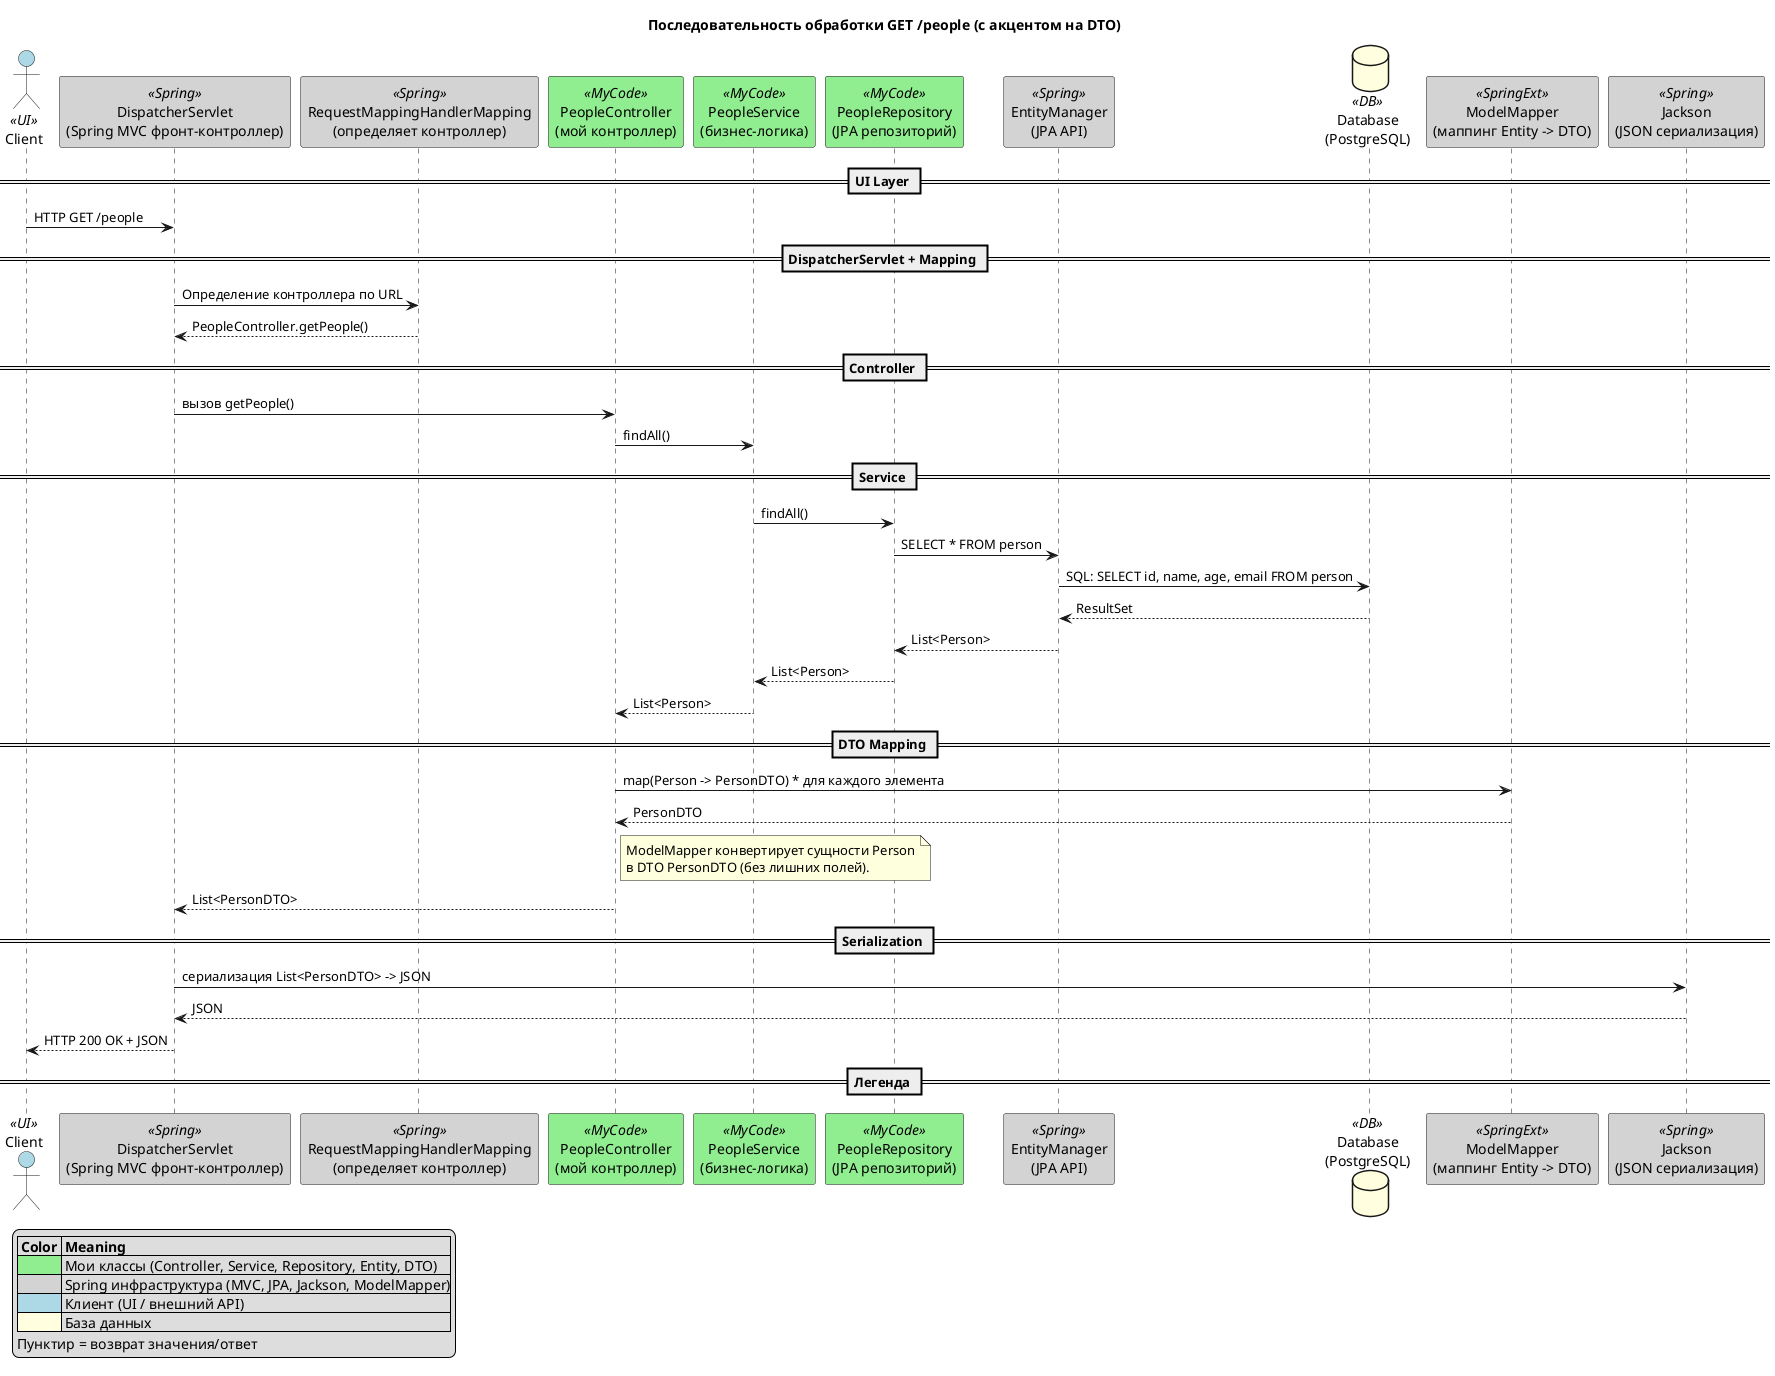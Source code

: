 @startuml
title Последовательность обработки GET /people (с акцентом на DTO)

' === Участники ===
actor Client as C <<UI>> #LightBlue

participant "DispatcherServlet\n(Spring MVC фронт-контроллер)" as DS <<Spring>> #LightGray
participant "RequestMappingHandlerMapping\n(определяет контроллер)" as RM <<Spring>> #LightGray
participant "PeopleController\n(мой контроллер)" as PC <<MyCode>> #LightGreen
participant "PeopleService\n(бизнес-логика)" as PS <<MyCode>> #LightGreen
participant "PeopleRepository\n(JPA репозиторий)" as PR <<MyCode>> #LightGreen
participant "EntityManager\n(JPA API)" as EM <<Spring>> #LightGray
database "Database\n(PostgreSQL)" as DB <<DB>> #LightYellow
participant "ModelMapper\n(маппинг Entity -> DTO)" as MM <<SpringExt>> #LightGray
participant "Jackson\n(JSON сериализация)" as J <<Spring>> #LightGray

== UI Layer ==
C -> DS : HTTP GET /people

== DispatcherServlet + Mapping ==
DS -> RM : Определение контроллера по URL
RM --> DS : PeopleController.getPeople()

== Controller ==
DS -> PC : вызов getPeople()
PC -> PS : findAll()

== Service ==
PS -> PR : findAll()
PR -> EM : SELECT * FROM person
EM -> DB : SQL: SELECT id, name, age, email FROM person
DB --> EM : ResultSet
EM --> PR : List<Person>
PR --> PS : List<Person>
PS --> PC : List<Person>

== DTO Mapping ==
PC -> MM : map(Person -> PersonDTO) * для каждого элемента
MM --> PC : PersonDTO
note right of PC
  ModelMapper конвертирует сущности Person
  в DTO PersonDTO (без лишних полей).
end note
PC --> DS : List<PersonDTO>

== Serialization ==
DS -> J : сериализация List<PersonDTO> -> JSON
J --> DS : JSON
DS --> C : HTTP 200 OK + JSON

== Легенда ==
legend left
|= Color |= Meaning |
|<#LightGreen>| Мои классы (Controller, Service, Repository, Entity, DTO)|
|<#LightGray>| Spring инфраструктура (MVC, JPA, Jackson, ModelMapper)|
|<#LightBlue>| Клиент (UI / внешний API)|
|<#LightYellow>| База данных|
Пунктир = возврат значения/ответ
endlegend

@enduml
